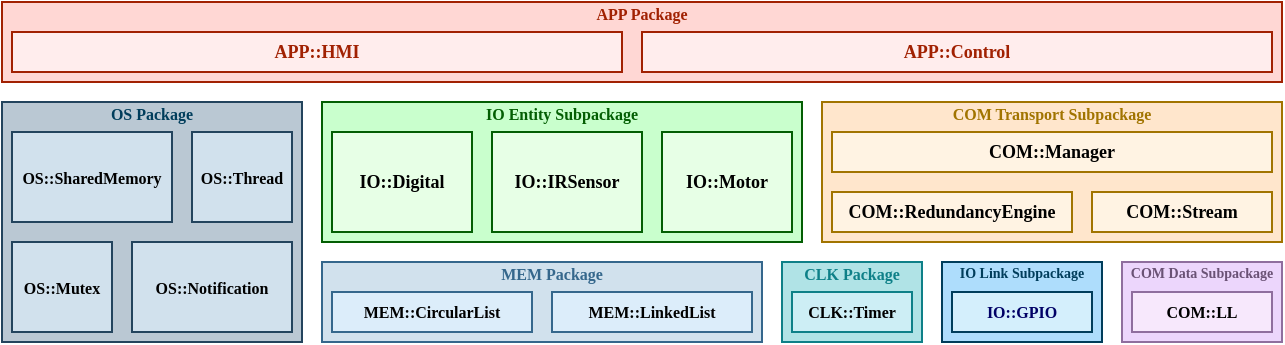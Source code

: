 <mxfile version="13.4.0" type="device"><diagram id="33SzdTp0CWMUpX57nA3J" name="Page-1"><mxGraphModel dx="526" dy="616" grid="1" gridSize="10" guides="1" tooltips="1" connect="1" arrows="1" fold="1" page="1" pageScale="1" pageWidth="827" pageHeight="1169" math="0" shadow="0"><root><mxCell id="0"/><mxCell id="1" parent="0"/><mxCell id="gUivWNL7YyFKDla0BgCl-23" value="" style="rounded=0;whiteSpace=wrap;html=1;fontFamily=Consolas;fontSize=9;align=center;fontStyle=1;spacingRight=0;labelPosition=center;verticalLabelPosition=middle;verticalAlign=middle;labelBackgroundColor=none;strokeColor=#A12102;fontColor=#A12102;fillColor=#FFD7D4;" parent="1" vertex="1"><mxGeometry x="80" y="110" width="640" height="40" as="geometry"/></mxCell><mxCell id="gUivWNL7YyFKDla0BgCl-21" value="" style="rounded=0;whiteSpace=wrap;html=1;fontFamily=Consolas;fontSize=9;align=center;fontStyle=1;spacingRight=0;labelPosition=center;verticalLabelPosition=middle;verticalAlign=middle;strokeColor=#035E03;fillColor=#C9FFCD;" parent="1" vertex="1"><mxGeometry x="240" y="160" width="240" height="70" as="geometry"/></mxCell><mxCell id="gUivWNL7YyFKDla0BgCl-18" value="" style="rounded=0;whiteSpace=wrap;html=1;labelBackgroundColor=none;fontFamily=Consolas;fontSize=8;align=center;gradientDirection=east;fontColor=#333333;fontStyle=1;fillColor=#BAC8D3;strokeColor=#23445D;" parent="1" vertex="1"><mxGeometry x="80" y="160" width="150" height="120" as="geometry"/></mxCell><mxCell id="gUivWNL7YyFKDla0BgCl-15" value="" style="rounded=0;whiteSpace=wrap;html=1;labelBackgroundColor=none;fontFamily=Consolas;fontSize=8;align=center;gradientDirection=east;fontStyle=1;fillColor=#b0e3e6;strokeColor=#0e8088;" parent="1" vertex="1"><mxGeometry x="470" y="240" width="70" height="40" as="geometry"/></mxCell><mxCell id="gUivWNL7YyFKDla0BgCl-10" value="" style="rounded=0;whiteSpace=wrap;html=1;fontSize=9;fontFamily=Consolas;verticalAlign=top;labelPosition=center;verticalLabelPosition=middle;align=center;fillColor=#FFE6CC;strokeColor=#A17400;" parent="1" vertex="1"><mxGeometry x="490" y="160" width="230" height="70" as="geometry"/></mxCell><mxCell id="gUivWNL7YyFKDla0BgCl-4" value="" style="rounded=0;whiteSpace=wrap;html=1;fontSize=9;fontFamily=Consolas;verticalAlign=top;labelPosition=center;verticalLabelPosition=middle;align=center;fillColor=#ECD6FC;strokeColor=#8F6E9E;" parent="1" vertex="1"><mxGeometry x="640" y="240" width="80" height="40" as="geometry"/></mxCell><mxCell id="EYw-dWC_AOCYS__bR-ei-10" value="COM::Manager" style="rounded=0;whiteSpace=wrap;html=1;fontFamily=Consolas;fontSize=9;align=center;fontStyle=1;spacingRight=0;labelPosition=center;verticalLabelPosition=middle;verticalAlign=middle;fillColor=#FFF3E3;strokeColor=#A17400;" parent="1" vertex="1"><mxGeometry x="495" y="175" width="220" height="20" as="geometry"/></mxCell><mxCell id="EYw-dWC_AOCYS__bR-ei-11" value="APP::Control" style="rounded=0;whiteSpace=wrap;html=1;fontFamily=Consolas;fontSize=9;align=center;fontStyle=1;spacingRight=0;labelPosition=center;verticalLabelPosition=middle;verticalAlign=middle;labelBackgroundColor=none;fillColor=#FFEDED;strokeColor=#A12102;fontColor=#A12102;" parent="1" vertex="1"><mxGeometry x="400" y="125" width="315" height="20" as="geometry"/></mxCell><mxCell id="EYw-dWC_AOCYS__bR-ei-12" value="COM::RedundancyEngine" style="rounded=0;whiteSpace=wrap;html=1;fontFamily=Consolas;fontSize=9;align=center;fontStyle=1;spacingRight=0;labelPosition=center;verticalLabelPosition=middle;verticalAlign=middle;horizontal=1;fillColor=#FFF3E3;strokeColor=#A17400;" parent="1" vertex="1"><mxGeometry x="495" y="205" width="120" height="20" as="geometry"/></mxCell><mxCell id="EYw-dWC_AOCYS__bR-ei-14" value="APP::HMI" style="rounded=0;whiteSpace=wrap;html=1;fontFamily=Consolas;fontSize=9;align=center;fontStyle=1;spacingRight=0;labelPosition=center;verticalLabelPosition=middle;verticalAlign=middle;labelBackgroundColor=none;fillColor=#FFEDED;strokeColor=#A12102;fontColor=#A12102;" parent="1" vertex="1"><mxGeometry x="85" y="125" width="305" height="20" as="geometry"/></mxCell><mxCell id="EYw-dWC_AOCYS__bR-ei-15" value="IO::Digital" style="rounded=0;whiteSpace=wrap;html=1;fontFamily=Consolas;fontSize=9;align=center;fontStyle=1;spacingRight=0;labelPosition=center;verticalLabelPosition=middle;verticalAlign=middle;fillColor=#E7FFE6;strokeColor=#035E03;" parent="1" vertex="1"><mxGeometry x="245" y="175" width="70" height="50" as="geometry"/></mxCell><mxCell id="EYw-dWC_AOCYS__bR-ei-16" value="IO::Motor" style="rounded=0;whiteSpace=wrap;html=1;fontFamily=Consolas;fontSize=9;align=center;fontStyle=1;spacingRight=0;labelPosition=center;verticalLabelPosition=middle;verticalAlign=middle;fillColor=#E7FFE6;strokeColor=#035E03;" parent="1" vertex="1"><mxGeometry x="410" y="175" width="65" height="50" as="geometry"/></mxCell><mxCell id="EYw-dWC_AOCYS__bR-ei-20" value="IO::IRSensor" style="rounded=0;whiteSpace=wrap;html=1;fontFamily=Consolas;fontSize=9;align=center;fontStyle=1;spacingRight=0;labelPosition=center;verticalLabelPosition=middle;verticalAlign=middle;fillColor=#E7FFE6;strokeColor=#035E03;" parent="1" vertex="1"><mxGeometry x="325" y="175" width="75" height="50" as="geometry"/></mxCell><mxCell id="EYw-dWC_AOCYS__bR-ei-31" value="OS::Thread" style="rounded=0;whiteSpace=wrap;html=1;labelBackgroundColor=none;fontFamily=Consolas;fontSize=8;align=center;gradientDirection=east;fontStyle=1;fillColor=#D1E1ED;strokeColor=#23445D;" parent="1" vertex="1"><mxGeometry x="175" y="175" width="50" height="45" as="geometry"/></mxCell><mxCell id="EYw-dWC_AOCYS__bR-ei-32" value="OS::SharedMemory" style="rounded=0;whiteSpace=wrap;html=1;labelBackgroundColor=none;fontFamily=Consolas;fontSize=8;align=center;gradientDirection=east;fontStyle=1;fillColor=#D1E1ED;strokeColor=#23445D;" parent="1" vertex="1"><mxGeometry x="85" y="175" width="80" height="45" as="geometry"/></mxCell><mxCell id="EYw-dWC_AOCYS__bR-ei-34" value="OS::Mutex" style="rounded=0;whiteSpace=wrap;html=1;labelBackgroundColor=none;fontFamily=Consolas;fontSize=8;align=center;gradientDirection=east;fontStyle=1;fillColor=#D1E1ED;strokeColor=#23445D;" parent="1" vertex="1"><mxGeometry x="85" y="230" width="50" height="45" as="geometry"/></mxCell><mxCell id="EYw-dWC_AOCYS__bR-ei-36" value="&lt;font style=&quot;font-size: 8px&quot;&gt;CLK::Timer&lt;/font&gt;" style="rounded=0;whiteSpace=wrap;html=1;labelBackgroundColor=none;fontFamily=Consolas;fontSize=8;align=center;gradientDirection=east;fontStyle=1;strokeColor=#0e8088;fillColor=#CDEEF5;" parent="1" vertex="1"><mxGeometry x="475" y="255" width="60" height="20" as="geometry"/></mxCell><mxCell id="EYw-dWC_AOCYS__bR-ei-37" value="COM::LL" style="rounded=0;whiteSpace=wrap;html=1;fontFamily=Consolas;fontSize=8;align=center;fontStyle=1;spacingRight=0;verticalAlign=middle;fillColor=#F7E8FC;strokeColor=#8F6E9E;" parent="1" vertex="1"><mxGeometry x="645" y="255" width="70" height="20" as="geometry"/></mxCell><mxCell id="EYw-dWC_AOCYS__bR-ei-42" value="COM::Stream" style="rounded=0;whiteSpace=wrap;html=1;fontFamily=Consolas;fontSize=9;align=center;fontStyle=1;spacingRight=0;labelPosition=center;verticalLabelPosition=middle;verticalAlign=middle;horizontal=1;fillColor=#FFF3E3;strokeColor=#A17400;" parent="1" vertex="1"><mxGeometry x="625" y="205" width="90" height="20" as="geometry"/></mxCell><mxCell id="gUivWNL7YyFKDla0BgCl-7" value="" style="rounded=0;whiteSpace=wrap;html=1;fontSize=9;fontFamily=Consolas;verticalAlign=top;labelPosition=center;verticalLabelPosition=middle;align=center;fillColor=#AEDDFC;strokeColor=#003D5B;" parent="1" vertex="1"><mxGeometry x="550" y="240" width="80" height="40" as="geometry"/></mxCell><mxCell id="gUivWNL7YyFKDla0BgCl-8" value="IO::GPIO" style="rounded=0;whiteSpace=wrap;html=1;fontFamily=Consolas;fontSize=8;align=center;fontStyle=1;spacingRight=0;fontColor=#000066;verticalAlign=middle;fillColor=#D4EFFC;strokeColor=#003D5B;" parent="1" vertex="1"><mxGeometry x="555" y="255" width="70" height="20" as="geometry"/></mxCell><mxCell id="gUivWNL7YyFKDla0BgCl-11" value="&lt;span style=&quot;color: rgb(106, 82, 117); font-weight: 700; font-size: 7px;&quot;&gt;COM Data&amp;nbsp;&lt;/span&gt;&lt;font color=&quot;#6a5275&quot; style=&quot;font-size: 7px;&quot;&gt;&lt;b style=&quot;font-size: 7px;&quot;&gt;Subpackage&lt;/b&gt;&lt;/font&gt;" style="text;html=1;strokeColor=none;fillColor=none;align=center;verticalAlign=middle;whiteSpace=wrap;rounded=0;fontFamily=Consolas;fontSize=7;fontColor=#000000;" parent="1" vertex="1"><mxGeometry x="640" y="240" width="80" height="12" as="geometry"/></mxCell><mxCell id="gUivWNL7YyFKDla0BgCl-12" value="&lt;span style=&quot;font-weight: 700&quot;&gt;COM Transport&amp;nbsp;&lt;/span&gt;&lt;b&gt;Subpackage&lt;/b&gt;" style="text;html=1;strokeColor=none;fillColor=none;align=center;verticalAlign=middle;whiteSpace=wrap;rounded=0;fontFamily=Consolas;fontSize=8;fontColor=#A17400;" parent="1" vertex="1"><mxGeometry x="540" y="160" width="130" height="12" as="geometry"/></mxCell><mxCell id="gUivWNL7YyFKDla0BgCl-13" value="&lt;span style=&quot;font-weight: 700; font-size: 7px;&quot;&gt;IO Link&amp;nbsp;&lt;/span&gt;&lt;b style=&quot;font-size: 7px;&quot;&gt;Subpackage&lt;/b&gt;" style="text;html=1;strokeColor=none;fillColor=none;align=center;verticalAlign=middle;whiteSpace=wrap;rounded=0;fontFamily=Consolas;fontSize=7;fontColor=#003D5B;" parent="1" vertex="1"><mxGeometry x="550" y="240" width="80" height="12" as="geometry"/></mxCell><mxCell id="gUivWNL7YyFKDla0BgCl-16" value="&lt;span style=&quot;font-weight: 700&quot;&gt;CLK&amp;nbsp;&lt;/span&gt;&lt;b&gt;Package&lt;/b&gt;" style="text;html=1;strokeColor=none;fillColor=none;align=center;verticalAlign=middle;whiteSpace=wrap;rounded=0;fontFamily=Consolas;fontSize=8;fontColor=#0E8088;" parent="1" vertex="1"><mxGeometry x="475" y="240" width="60" height="12" as="geometry"/></mxCell><mxCell id="gUivWNL7YyFKDla0BgCl-17" value="OS::Notification" style="rounded=0;whiteSpace=wrap;html=1;labelBackgroundColor=none;fontFamily=Consolas;fontSize=8;align=center;gradientDirection=east;fontStyle=1;fillColor=#D1E1ED;strokeColor=#23445D;" parent="1" vertex="1"><mxGeometry x="145" y="230" width="80" height="45" as="geometry"/></mxCell><mxCell id="gUivWNL7YyFKDla0BgCl-19" value="&lt;span style=&quot;font-weight: 700&quot;&gt;&lt;font&gt;OS&amp;nbsp;&lt;/font&gt;&lt;/span&gt;&lt;b&gt;Package&lt;/b&gt;" style="text;html=1;strokeColor=none;fillColor=none;align=center;verticalAlign=middle;whiteSpace=wrap;rounded=0;fontFamily=Consolas;fontSize=8;fontColor=#003D5B;" parent="1" vertex="1"><mxGeometry x="105" y="160" width="100" height="12" as="geometry"/></mxCell><mxCell id="gUivWNL7YyFKDla0BgCl-22" value="&lt;span style=&quot;font-weight: 700&quot;&gt;IO Entity Subp&lt;/span&gt;&lt;b&gt;ackage&lt;/b&gt;" style="text;html=1;align=center;verticalAlign=middle;whiteSpace=wrap;rounded=0;fontFamily=Consolas;fontSize=8;fontColor=#035E03;" parent="1" vertex="1"><mxGeometry x="310" y="160" width="100" height="12" as="geometry"/></mxCell><mxCell id="gUivWNL7YyFKDla0BgCl-24" value="&lt;span style=&quot;font-weight: 700&quot;&gt;APP Package&lt;/span&gt;" style="text;html=1;align=center;verticalAlign=middle;whiteSpace=wrap;rounded=0;fontFamily=Consolas;fontSize=8;fontColor=#A12102;" parent="1" vertex="1"><mxGeometry x="355" y="110" width="90" height="12" as="geometry"/></mxCell><mxCell id="vv5ofnZ7QXTqdz-tRiNd-2" value="" style="rounded=0;whiteSpace=wrap;html=1;labelBackgroundColor=none;fontFamily=Consolas;fontSize=8;align=center;gradientDirection=east;fontStyle=1;fillColor=#D1E1ED;strokeColor=#35678C;" parent="1" vertex="1"><mxGeometry x="240" y="240" width="220" height="40" as="geometry"/></mxCell><mxCell id="vv5ofnZ7QXTqdz-tRiNd-3" value="&lt;font style=&quot;font-size: 8px&quot;&gt;MEM::CircularList&lt;/font&gt;" style="rounded=0;whiteSpace=wrap;html=1;labelBackgroundColor=none;fontFamily=Consolas;fontSize=8;align=center;gradientDirection=east;fontStyle=1;fillColor=#DCEDFA;strokeColor=#35678C;" parent="1" vertex="1"><mxGeometry x="245" y="255" width="100" height="20" as="geometry"/></mxCell><mxCell id="vv5ofnZ7QXTqdz-tRiNd-4" value="&lt;span style=&quot;font-weight: 700&quot;&gt;MEM&amp;nbsp;&lt;/span&gt;&lt;b&gt;Package&lt;/b&gt;" style="text;html=1;strokeColor=none;fillColor=none;align=center;verticalAlign=middle;whiteSpace=wrap;rounded=0;fontFamily=Consolas;fontSize=8;fontColor=#35678C;" parent="1" vertex="1"><mxGeometry x="320" y="240" width="70" height="12" as="geometry"/></mxCell><mxCell id="3wPLnopWdiDgZ_WbxyMd-3" value="&lt;font style=&quot;font-size: 8px&quot;&gt;MEM::LinkedList&lt;/font&gt;" style="rounded=0;whiteSpace=wrap;html=1;labelBackgroundColor=none;fontFamily=Consolas;fontSize=8;align=center;gradientDirection=east;fontStyle=1;fillColor=#DCEDFA;strokeColor=#35678C;" parent="1" vertex="1"><mxGeometry x="355" y="255" width="100" height="20" as="geometry"/></mxCell></root></mxGraphModel></diagram></mxfile>